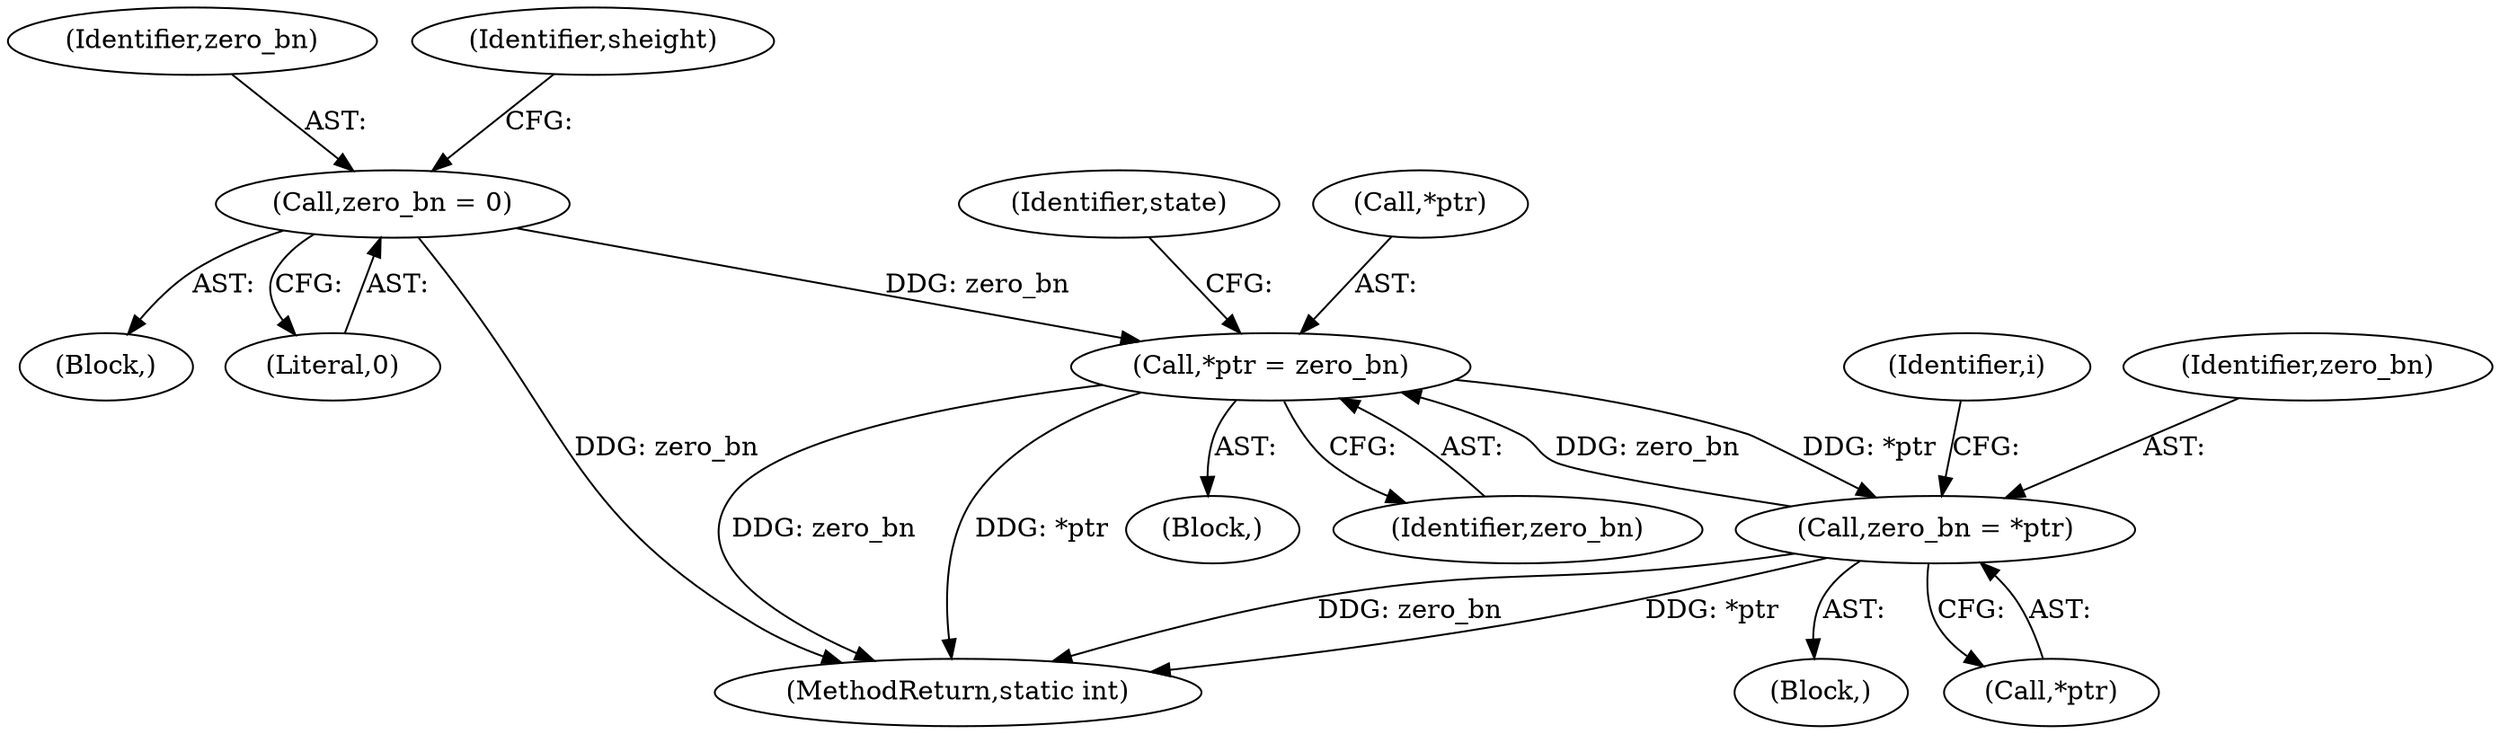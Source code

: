 digraph "0_linux_64dd153c83743af81f20924c6343652d731eeecb@pointer" {
"1000434" [label="(Call,*ptr = zero_bn)"];
"1000180" [label="(Call,zero_bn = 0)"];
"1000357" [label="(Call,zero_bn = *ptr)"];
"1000434" [label="(Call,*ptr = zero_bn)"];
"1000437" [label="(Identifier,zero_bn)"];
"1000653" [label="(MethodReturn,static int)"];
"1000181" [label="(Identifier,zero_bn)"];
"1000185" [label="(Identifier,sheight)"];
"1000346" [label="(Block,)"];
"1000359" [label="(Call,*ptr)"];
"1000439" [label="(Identifier,state)"];
"1000357" [label="(Call,zero_bn = *ptr)"];
"1000365" [label="(Identifier,i)"];
"1000399" [label="(Block,)"];
"1000434" [label="(Call,*ptr = zero_bn)"];
"1000116" [label="(Block,)"];
"1000182" [label="(Literal,0)"];
"1000358" [label="(Identifier,zero_bn)"];
"1000435" [label="(Call,*ptr)"];
"1000180" [label="(Call,zero_bn = 0)"];
"1000434" -> "1000399"  [label="AST: "];
"1000434" -> "1000437"  [label="CFG: "];
"1000435" -> "1000434"  [label="AST: "];
"1000437" -> "1000434"  [label="AST: "];
"1000439" -> "1000434"  [label="CFG: "];
"1000434" -> "1000653"  [label="DDG: zero_bn"];
"1000434" -> "1000653"  [label="DDG: *ptr"];
"1000434" -> "1000357"  [label="DDG: *ptr"];
"1000180" -> "1000434"  [label="DDG: zero_bn"];
"1000357" -> "1000434"  [label="DDG: zero_bn"];
"1000180" -> "1000116"  [label="AST: "];
"1000180" -> "1000182"  [label="CFG: "];
"1000181" -> "1000180"  [label="AST: "];
"1000182" -> "1000180"  [label="AST: "];
"1000185" -> "1000180"  [label="CFG: "];
"1000180" -> "1000653"  [label="DDG: zero_bn"];
"1000357" -> "1000346"  [label="AST: "];
"1000357" -> "1000359"  [label="CFG: "];
"1000358" -> "1000357"  [label="AST: "];
"1000359" -> "1000357"  [label="AST: "];
"1000365" -> "1000357"  [label="CFG: "];
"1000357" -> "1000653"  [label="DDG: zero_bn"];
"1000357" -> "1000653"  [label="DDG: *ptr"];
}
